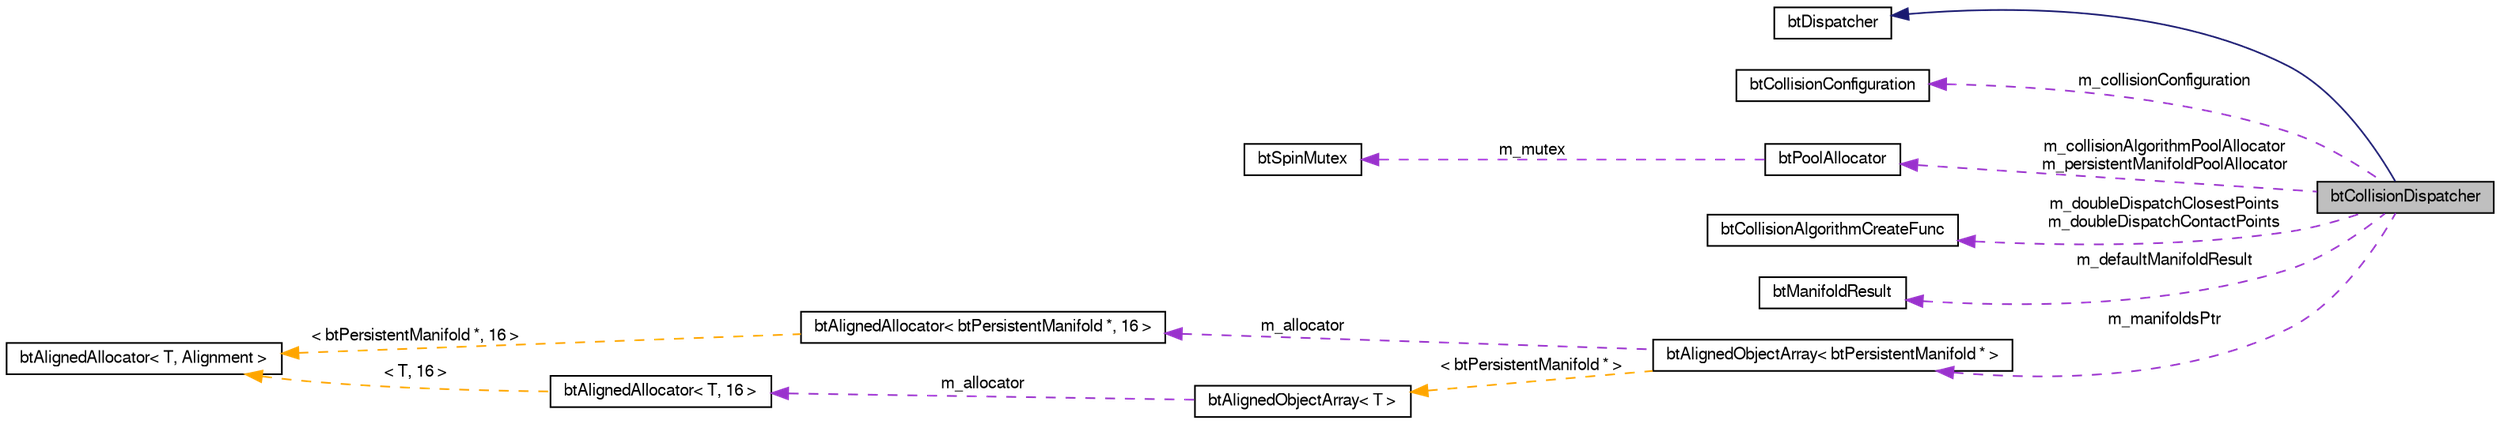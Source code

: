 digraph G
{
  bgcolor="transparent";
  edge [fontname="FreeSans",fontsize=10,labelfontname="FreeSans",labelfontsize=10];
  node [fontname="FreeSans",fontsize=10,shape=record];
  rankdir=LR;
  Node1 [label="btCollisionDispatcher",height=0.2,width=0.4,color="black", fillcolor="grey75", style="filled" fontcolor="black"];
  Node2 -> Node1 [dir=back,color="midnightblue",fontsize=10,style="solid"];
  Node2 [label="btDispatcher",height=0.2,width=0.4,color="black",URL="$classbt_dispatcher.html"];
  Node3 -> Node1 [dir=back,color="darkorchid3",fontsize=10,style="dashed",label="m_collisionConfiguration"];
  Node3 [label="btCollisionConfiguration",height=0.2,width=0.4,color="black",URL="$classbt_collision_configuration.html"];
  Node4 -> Node1 [dir=back,color="darkorchid3",fontsize=10,style="dashed",label="m_collisionAlgorithmPoolAllocator\nm_persistentManifoldPoolAllocator"];
  Node4 [label="btPoolAllocator",height=0.2,width=0.4,color="black",URL="$classbt_pool_allocator.html",tooltip="The btPoolAllocator class allows to efficiently allocate a large pool of objects..."];
  Node5 -> Node4 [dir=back,color="darkorchid3",fontsize=10,style="dashed",label="m_mutex"];
  Node5 [label="btSpinMutex",height=0.2,width=0.4,color="black",URL="$classbt_spin_mutex.html"];
  Node6 -> Node1 [dir=back,color="darkorchid3",fontsize=10,style="dashed",label="m_doubleDispatchClosestPoints\nm_doubleDispatchContactPoints"];
  Node6 [label="btCollisionAlgorithmCreateFunc",height=0.2,width=0.4,color="black",URL="$structbt_collision_algorithm_create_func.html",tooltip="Used by the btCollisionDispatcher to register and create instances for btCollisionAlgorithm..."];
  Node7 -> Node1 [dir=back,color="darkorchid3",fontsize=10,style="dashed",label="m_defaultManifoldResult"];
  Node7 [label="btManifoldResult",height=0.2,width=0.4,color="black",URL="$classbt_manifold_result.html",tooltip="btManifoldResult is a helper class to manage contact results."];
  Node8 -> Node1 [dir=back,color="darkorchid3",fontsize=10,style="dashed",label="m_manifoldsPtr"];
  Node8 [label="btAlignedObjectArray\< btPersistentManifold * \>",height=0.2,width=0.4,color="black",URL="$classbt_aligned_object_array.html"];
  Node9 -> Node8 [dir=back,color="darkorchid3",fontsize=10,style="dashed",label="m_allocator"];
  Node9 [label="btAlignedAllocator\< btPersistentManifold *, 16 \>",height=0.2,width=0.4,color="black",URL="$classbt_aligned_allocator.html"];
  Node10 -> Node9 [dir=back,color="orange",fontsize=10,style="dashed",label="\< btPersistentManifold *, 16 \>"];
  Node10 [label="btAlignedAllocator\< T, Alignment \>",height=0.2,width=0.4,color="black",URL="$classbt_aligned_allocator.html"];
  Node11 -> Node8 [dir=back,color="orange",fontsize=10,style="dashed",label="\< btPersistentManifold * \>"];
  Node11 [label="btAlignedObjectArray\< T \>",height=0.2,width=0.4,color="black",URL="$classbt_aligned_object_array.html"];
  Node12 -> Node11 [dir=back,color="darkorchid3",fontsize=10,style="dashed",label="m_allocator"];
  Node12 [label="btAlignedAllocator\< T, 16 \>",height=0.2,width=0.4,color="black",URL="$classbt_aligned_allocator.html"];
  Node10 -> Node12 [dir=back,color="orange",fontsize=10,style="dashed",label="\< T, 16 \>"];
}
